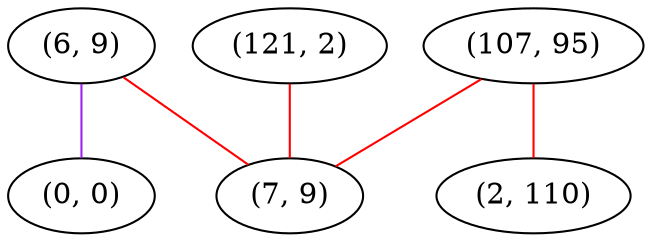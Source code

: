 graph "" {
"(6, 9)";
"(0, 0)";
"(107, 95)";
"(121, 2)";
"(2, 110)";
"(7, 9)";
"(6, 9)" -- "(0, 0)"  [color=purple, key=0, weight=4];
"(6, 9)" -- "(7, 9)"  [color=red, key=0, weight=1];
"(107, 95)" -- "(2, 110)"  [color=red, key=0, weight=1];
"(107, 95)" -- "(7, 9)"  [color=red, key=0, weight=1];
"(121, 2)" -- "(7, 9)"  [color=red, key=0, weight=1];
}
